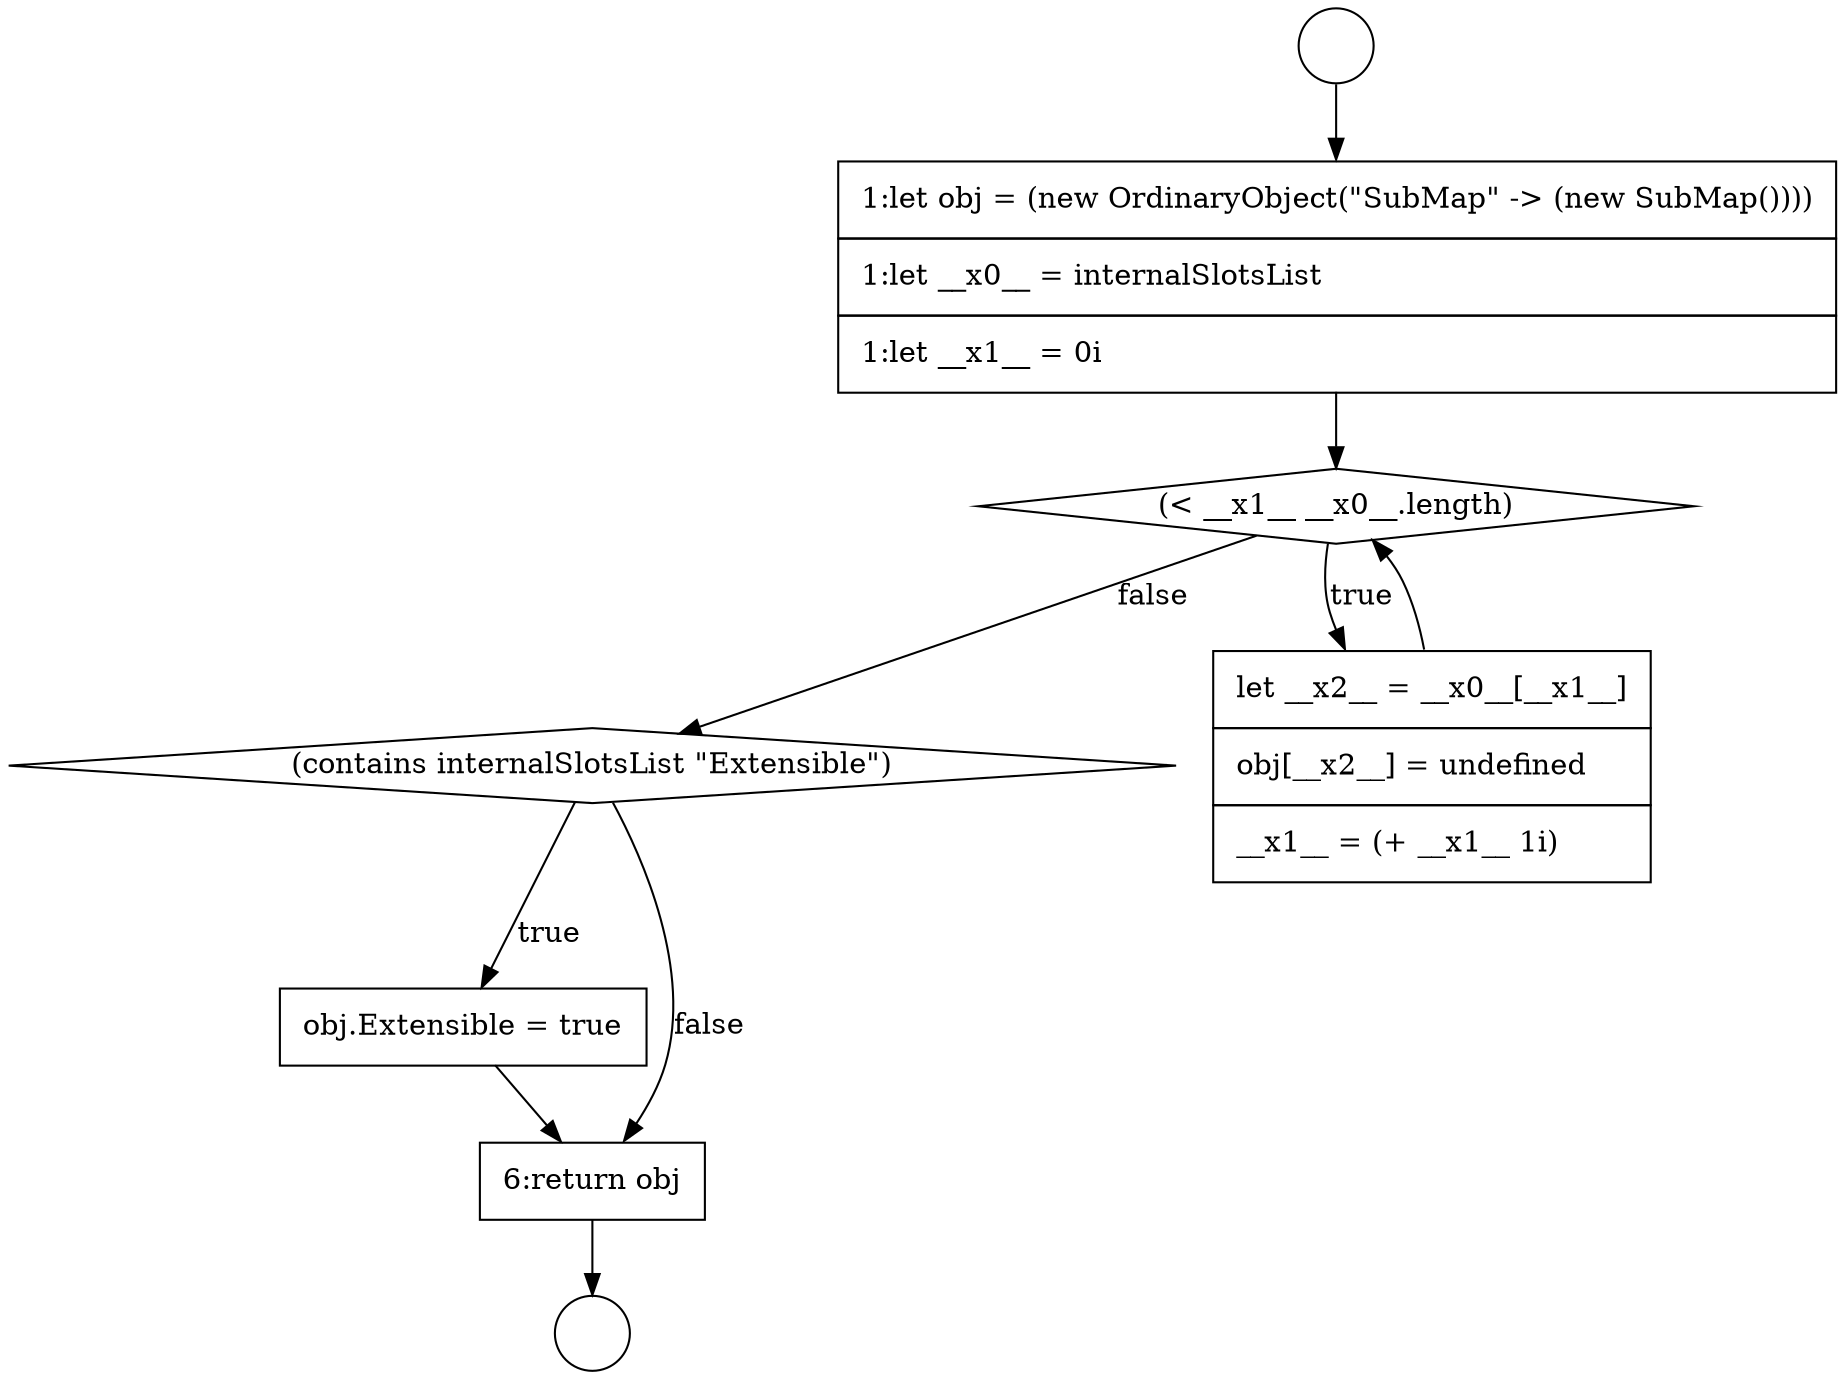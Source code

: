 digraph {
  node1046 [shape=circle label=" " color="black" fillcolor="white" style=filled]
  node1051 [shape=none, margin=0, label=<<font color="black">
    <table border="0" cellborder="1" cellspacing="0" cellpadding="10">
      <tr><td align="left">obj.Extensible = true</td></tr>
    </table>
  </font>> color="black" fillcolor="white" style=filled]
  node1047 [shape=none, margin=0, label=<<font color="black">
    <table border="0" cellborder="1" cellspacing="0" cellpadding="10">
      <tr><td align="left">1:let obj = (new OrdinaryObject(&quot;SubMap&quot; -&gt; (new SubMap())))</td></tr>
      <tr><td align="left">1:let __x0__ = internalSlotsList</td></tr>
      <tr><td align="left">1:let __x1__ = 0i</td></tr>
    </table>
  </font>> color="black" fillcolor="white" style=filled]
  node1050 [shape=diamond, label=<<font color="black">(contains internalSlotsList &quot;Extensible&quot;)</font>> color="black" fillcolor="white" style=filled]
  node1048 [shape=diamond, label=<<font color="black">(&lt; __x1__ __x0__.length)</font>> color="black" fillcolor="white" style=filled]
  node1049 [shape=none, margin=0, label=<<font color="black">
    <table border="0" cellborder="1" cellspacing="0" cellpadding="10">
      <tr><td align="left">let __x2__ = __x0__[__x1__]</td></tr>
      <tr><td align="left">obj[__x2__] = undefined</td></tr>
      <tr><td align="left">__x1__ = (+ __x1__ 1i)</td></tr>
    </table>
  </font>> color="black" fillcolor="white" style=filled]
  node1052 [shape=none, margin=0, label=<<font color="black">
    <table border="0" cellborder="1" cellspacing="0" cellpadding="10">
      <tr><td align="left">6:return obj</td></tr>
    </table>
  </font>> color="black" fillcolor="white" style=filled]
  node1045 [shape=circle label=" " color="black" fillcolor="white" style=filled]
  node1049 -> node1048 [ color="black"]
  node1051 -> node1052 [ color="black"]
  node1050 -> node1051 [label=<<font color="black">true</font>> color="black"]
  node1050 -> node1052 [label=<<font color="black">false</font>> color="black"]
  node1052 -> node1046 [ color="black"]
  node1048 -> node1049 [label=<<font color="black">true</font>> color="black"]
  node1048 -> node1050 [label=<<font color="black">false</font>> color="black"]
  node1045 -> node1047 [ color="black"]
  node1047 -> node1048 [ color="black"]
}
